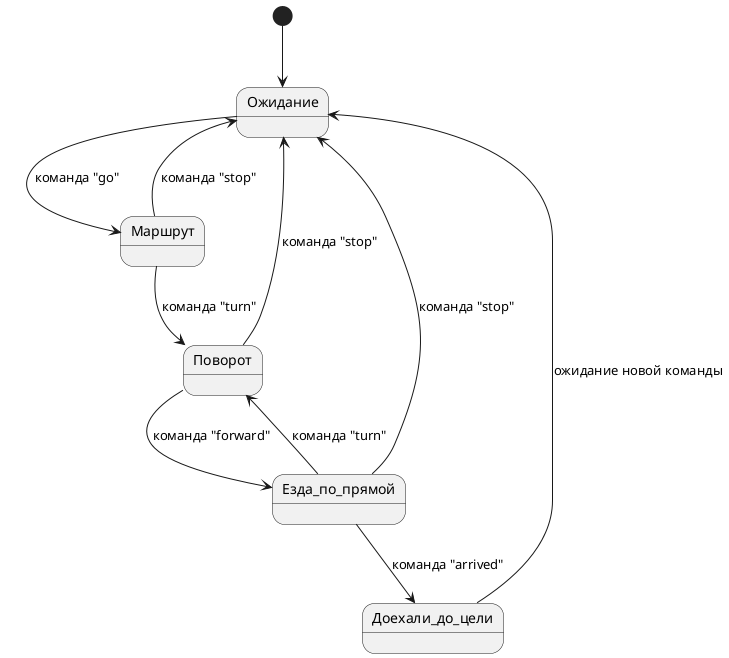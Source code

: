 @startuml robot_state_machine
[*] --> Ожидание
Ожидание --> Маршрут : команда "go"
Маршрут --> Поворот : команда "turn"
Поворот --> Езда_по_прямой : команда "forward"
Езда_по_прямой --> Поворот : команда "turn"
Езда_по_прямой --> Доехали_до_цели : команда "arrived"
Доехали_до_цели --> Ожидание : ожидание новой команды
Маршрут --> Ожидание : команда "stop"
Поворот --> Ожидание : команда "stop"
Езда_по_прямой --> Ожидание : команда "stop"
@enduml

